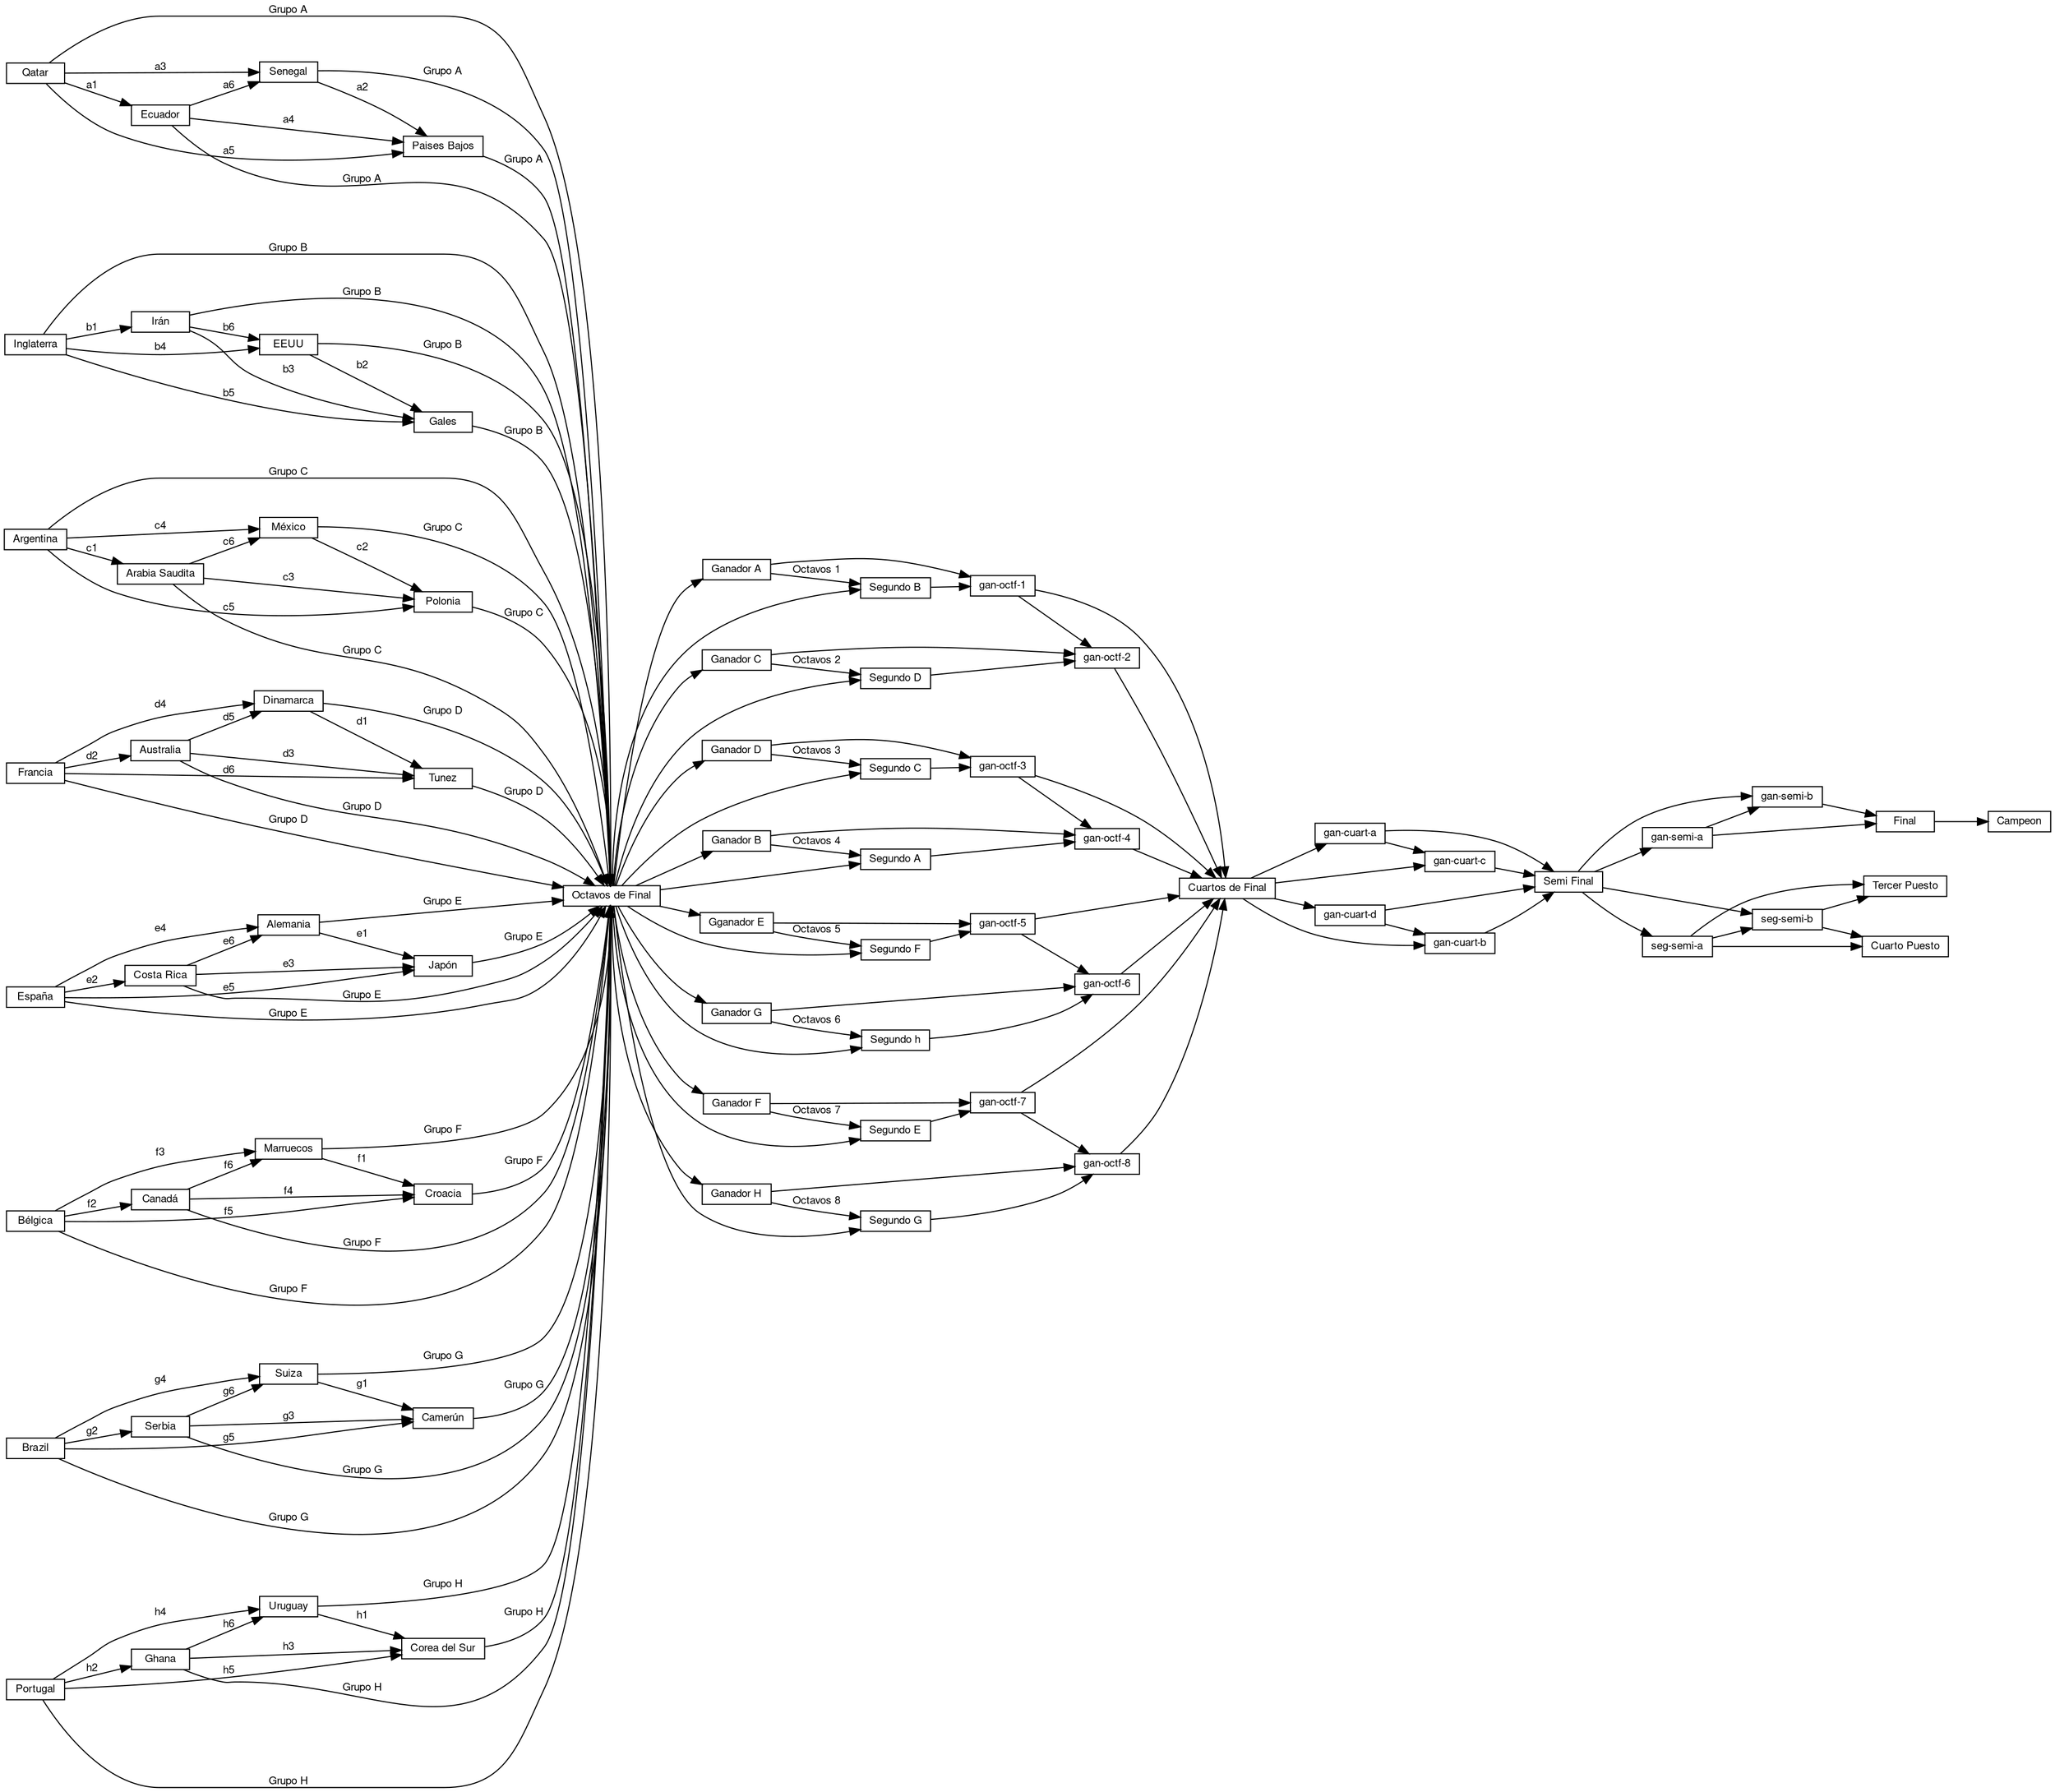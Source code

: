 digraph ninja {
	fontname="Helvetica,Arial,sans-serif"
	node [fontname="Helvetica,Arial,sans-serif"]
	edge [fontname="Helvetica,Arial,sans-serif"]
	rankdir="LR"
	node [fontsize=10, shape=box, height=0.25]
	edge [fontsize=10]
	
	"campeon" [label="Campeon"]
	"final" [label="Final"]
	"tercerpuest" [label="Tercer Puesto"]
	"cuartopuest" [label="Cuarto Puesto"]
	"semifinal" [label="Semi Final"]
	"cuartfinal" [label="Cuartos de Final"]
	"octavfinal" [label="Octavos de Final"]
	
	"a-qatar" [label="Qatar"]
	"a-senegal" [label="Senegal"]
	"a-ecuador" [label="Ecuador"]
	"a-pbajos" [label="Paises Bajos"]
	
	"a-qatar" -> "a-ecuador" [label="a1"]
	"a-senegal" -> "a-pbajos" [label="a2"]
	"a-qatar" -> "a-senegal" [label="a3"]
	"a-ecuador" -> "a-pbajos" [label="a4"]
	"a-qatar" -> "a-pbajos" [label="a5"]
	"a-ecuador" -> "a-senegal" [label="a6"]

	"a-qatar" -> "octavfinal" [label="Grupo A"]
	"a-senegal" -> "octavfinal" [label="Grupo A"]
	"a-ecuador" -> "octavfinal" [label="Grupo A"]	
	"a-pbajos" -> "octavfinal" [label="Grupo A"]

	"b-inglaterra" [label="Inglaterra"]
	"b-iran" [label="Irán"]
	"b-eeuu" [label="EEUU"]
	"b-gales" [label="Gales"]
	
	"b-inglaterra" -> "b-iran" [label="b1"]
	"b-eeuu" -> "b-gales" [label="b2"]
	"b-iran" -> "b-gales" [label="b3"]
	"b-inglaterra" -> "b-eeuu" [label="b4"]
	"b-inglaterra" -> "b-gales" [label="b5"]
	"b-iran" -> "b-eeuu" [label="b6"]
	
	"b-inglaterra" -> "octavfinal" [label="Grupo B"]
	"b-eeuu" -> "octavfinal" [label="Grupo B"]	
	"b-iran" -> "octavfinal" [label="Grupo B"]
	"b-gales" -> "octavfinal" [label="Grupo B"]

	"c-argentina" [label="Argentina"]
	"c-mexico" [label="México"]
	"c-asaudita" [label="Arabia Saudita"]
	"c-polonia" [label="Polonia"]
	
	"c-argentina" -> "c-asaudita" [label="c1"]
	"c-mexico" -> "c-polonia" [label="c2"]
	"c-asaudita" -> "c-polonia" [label="c3"]
	"c-argentina" -> "c-mexico" [label="c4"]
	"c-argentina" -> "c-polonia" [label="c5"]
	"c-asaudita" -> "c-mexico" [label="c6"]
	
	"c-argentina" -> "octavfinal" [label="Grupo C"]
	"c-mexico" -> "octavfinal" [label="Grupo C"]
	"c-polonia" -> "octavfinal" [label="Grupo C"]
	"c-asaudita" -> "octavfinal" [label="Grupo C"]
	
	"d-dinamar" [label="Dinamarca"]
	"d-francia" [label="Francia"]
	"d-tunez" [label="Tunez"]
	"d-australia" [label="Australia"]
	
	"d-dinamar" -> "d-tunez" [label="d1"]
	"d-francia" -> "d-australia" [label="d2"]
	"d-australia" -> "d-tunez" [label="d3"]
	"d-francia" -> "d-dinamar" [label="d4"]
	"d-australia" -> "d-dinamar" [label="d5"]
	"d-francia" -> "d-tunez" [label="d6"]
	
	"d-dinamar" -> "octavfinal" [label="Grupo D"]
	"d-francia" -> "octavfinal" [label="Grupo D"]
	"d-australia" -> "octavfinal" [label="Grupo D"]
	"d-tunez" -> "octavfinal" [label="Grupo D"]

	"e-alemania" [label="Alemania"]
	"e-spain" [label="España"]
	"e-costarica" [label="Costa Rica"]
	"e-japon" [label="Japón"]
	
	"e-alemania" -> "e-japon" [label="e1"]
	"e-spain" -> "e-costarica" [label="e2"]
	"e-costarica" -> "e-japon" [label="e3"]
	"e-spain" -> "e-alemania" [label="e4"]
	"e-spain" -> "e-japon" [label="e5"]
	"e-costarica" -> "e-alemania" [label="e6"]

	"e-alemania" -> "octavfinal" [label="Grupo E"]
	"e-spain" -> "octavfinal" [label="Grupo E"]
	"e-costarica" -> "octavfinal" [label="Grupo E"]
	"e-japon" -> "octavfinal" [label="Grupo E"]
	
	"f-marruecos" [label="Marruecos"]
	"f-belgica" [label="Bélgica"]
	"f-canada" [label="Canadá"]
	"f-croacia" [label="Croacia"]
		
	"f-marruecos" -> "f-croacia" [label="f1"]
	"f-belgica" -> "f-canada" [label="f2"]
	"f-belgica" -> "f-marruecos" [label="f3"]
	"f-canada" -> "f-croacia" [label="f4"]
	"f-belgica" -> "f-croacia" [label="f5"]
	"f-canada" -> "f-marruecos" [label="f6"]
	
	"f-marruecos" -> "octavfinal" [label="Grupo F"]
	"f-belgica" -> "octavfinal" [label="Grupo F"]
	"f-canada" -> "octavfinal" [label="Grupo F"]
	"f-croacia" -> "octavfinal" [label="Grupo F"]
	
	"g-suiza" [label="Suiza"]
	"g-brasil" [label="Brazil"]
	"g-serbia" [label="Serbia"]
	"g-camerun" [label="Camerún"]
	
	"g-suiza" -> "g-camerun" [label="g1"]
	"g-brasil" -> "g-serbia" [label="g2"]
	"g-serbia" -> "g-camerun" [label="g3"]
	"g-brasil" -> "g-suiza" [label="g4"]
	"g-brasil" -> "g-camerun" [label="g5"]
	"g-serbia" -> "g-suiza" [label="g6"]

	"g-suiza" -> "octavfinal" [label="Grupo G"]
	"g-brasil" -> "octavfinal" [label="Grupo G"]
	"g-serbia" -> "octavfinal" [label="Grupo G"]
	"g-camerun" -> "octavfinal" [label="Grupo G"]
	
	"h-uruguay" [label="Uruguay"]
	"h-portugal" [label="Portugal"]
	"h-ghana" [label="Ghana"]
	"h-coreasur" [label="Corea del Sur"]

	"h-uruguay" -> "h-coreasur" [label="h1"]
	"h-portugal" -> "h-ghana" [label="h2"]
	"h-ghana" -> "h-coreasur" [label="h3"]
	"h-portugal" -> "h-uruguay" [label="h4"]
	"h-portugal" -> "h-coreasur" [label="h5"]
	"h-ghana" -> "h-uruguay" [label="h6"]
	
	"h-uruguay" -> "octavfinal" [label="Grupo H"]
	"h-ghana" -> "octavfinal" [label="Grupo H"]
	"h-portugal" -> "octavfinal" [label="Grupo H"]
	"h-coreasur" -> "octavfinal" [label="Grupo H"]

	"ganador-a" [label="Ganador A"]
	"ganador-b" [label="Ganador B"]
	"ganador-c" [label="Ganador C"]
	"ganador-d" [label="Ganador D"]
	"ganador-e" [label="Gganador E"]
	"ganador-f" [label="Ganador F"]
	"ganador-g" [label="Ganador G"]
	"ganador-h" [label="Ganador H"]
	
	"segundo-a" [label="Segundo A"]
	"segundo-b" [label="Segundo B"]
	"segundo-c" [label="Segundo C"]
	"segundo-d" [label="Segundo D"]
	"segundo-e" [label="Segundo E"]
	"segundo-f" [label="Segundo F"]
	"segundo-g" [label="Segundo G"]
	"segundo-h" [label="Segundo h"]
	
	"ganador-a" -> "segundo-b" [label="Octavos 1"]
	"ganador-c" -> "segundo-d" [label="Octavos 2"]
	"ganador-d" -> "segundo-c" [label="Octavos 3"]
	"ganador-b" -> "segundo-a" [label="Octavos 4"]
	"ganador-e" -> "segundo-f" [label="Octavos 5"]
	"ganador-g" -> "segundo-h" [label="Octavos 6"]
	"ganador-f" -> "segundo-e" [label="Octavos 7"]
	"ganador-h" -> "segundo-g" [label="Octavos 8"]
	
	"octavfinal" -> "segundo-b"
	"octavfinal" -> "segundo-c"
	"octavfinal" -> "segundo-a"
	"octavfinal" -> "segundo-e"
	"octavfinal" -> "segundo-f"
	"octavfinal" -> "segundo-g"
	"octavfinal" -> "segundo-h"
	"octavfinal" -> "segundo-d"
	"octavfinal" -> "ganador-a"
	"octavfinal" -> "ganador-b"
	"octavfinal" -> "ganador-c"
	"octavfinal" -> "ganador-d"
	"octavfinal" -> "ganador-e"
	"octavfinal" -> "ganador-f"
	"octavfinal" -> "ganador-g"
	"octavfinal" -> "ganador-h"
	
	"ganador-a" -> "gan-octf-1" 
	"segundo-b" -> "gan-octf-1"
	
	"ganador-c" -> "gan-octf-2"
	"segundo-d" -> "gan-octf-2"
	
	"ganador-d" -> "gan-octf-3"
	"segundo-c" -> "gan-octf-3"

	"ganador-b" -> "gan-octf-4"
	 "segundo-a" -> "gan-octf-4"
	
	"ganador-e" -> "gan-octf-5"
	"segundo-f" -> "gan-octf-5"

	"ganador-g" -> "gan-octf-6"
	"segundo-h" -> "gan-octf-6"

	"ganador-f" -> "gan-octf-7"
	"segundo-e" -> "gan-octf-7"	

	"ganador-h" -> "gan-octf-8"
	"segundo-g" -> "gan-octf-8"

	"gan-octf-1" -> "gan-octf-2"
	"gan-octf-3" -> "gan-octf-4"
	"gan-octf-5" -> "gan-octf-6"
	"gan-octf-7" -> "gan-octf-8"
	
	"gan-octf-1" -> "cuartfinal"
	"gan-octf-3" -> "cuartfinal"
	"gan-octf-5" -> "cuartfinal"
	"gan-octf-7" -> "cuartfinal"
	"gan-octf-2" -> "cuartfinal"
	"gan-octf-4" -> "cuartfinal"
	"gan-octf-6" -> "cuartfinal"
	"gan-octf-8" -> "cuartfinal"
	
	"gan-cuart-a" -> "semifinal"
	"gan-cuart-b" -> "semifinal"
	"gan-cuart-c" -> "semifinal"
	"gan-cuart-d" -> "semifinal"
	
	"cuartfinal" -> "gan-cuart-a"
	"cuartfinal" -> "gan-cuart-b"
	"cuartfinal" -> "gan-cuart-c"
	"cuartfinal" -> "gan-cuart-d"
	
	"gan-cuart-a" -> "gan-cuart-c"
	"gan-cuart-d" -> "gan-cuart-b"

	"gan-semi-a" -> "gan-semi-b"

	"seg-semi-a" -> "seg-semi-b"

	"gan-semi-a" -> "final"
	"gan-semi-b" -> "final"

	"semifinal" -> "gan-semi-a"
	"semifinal" -> "gan-semi-b"
	"semifinal" -> "seg-semi-a"
	"semifinal" -> "seg-semi-b"
	
	"seg-semi-a" -> "tercerpuest"
	"seg-semi-b" -> "tercerpuest"

	"seg-semi-a" -> "cuartopuest"
	"seg-semi-b" -> "cuartopuest"

	"final" -> "campeon"
	
	
	
	}
